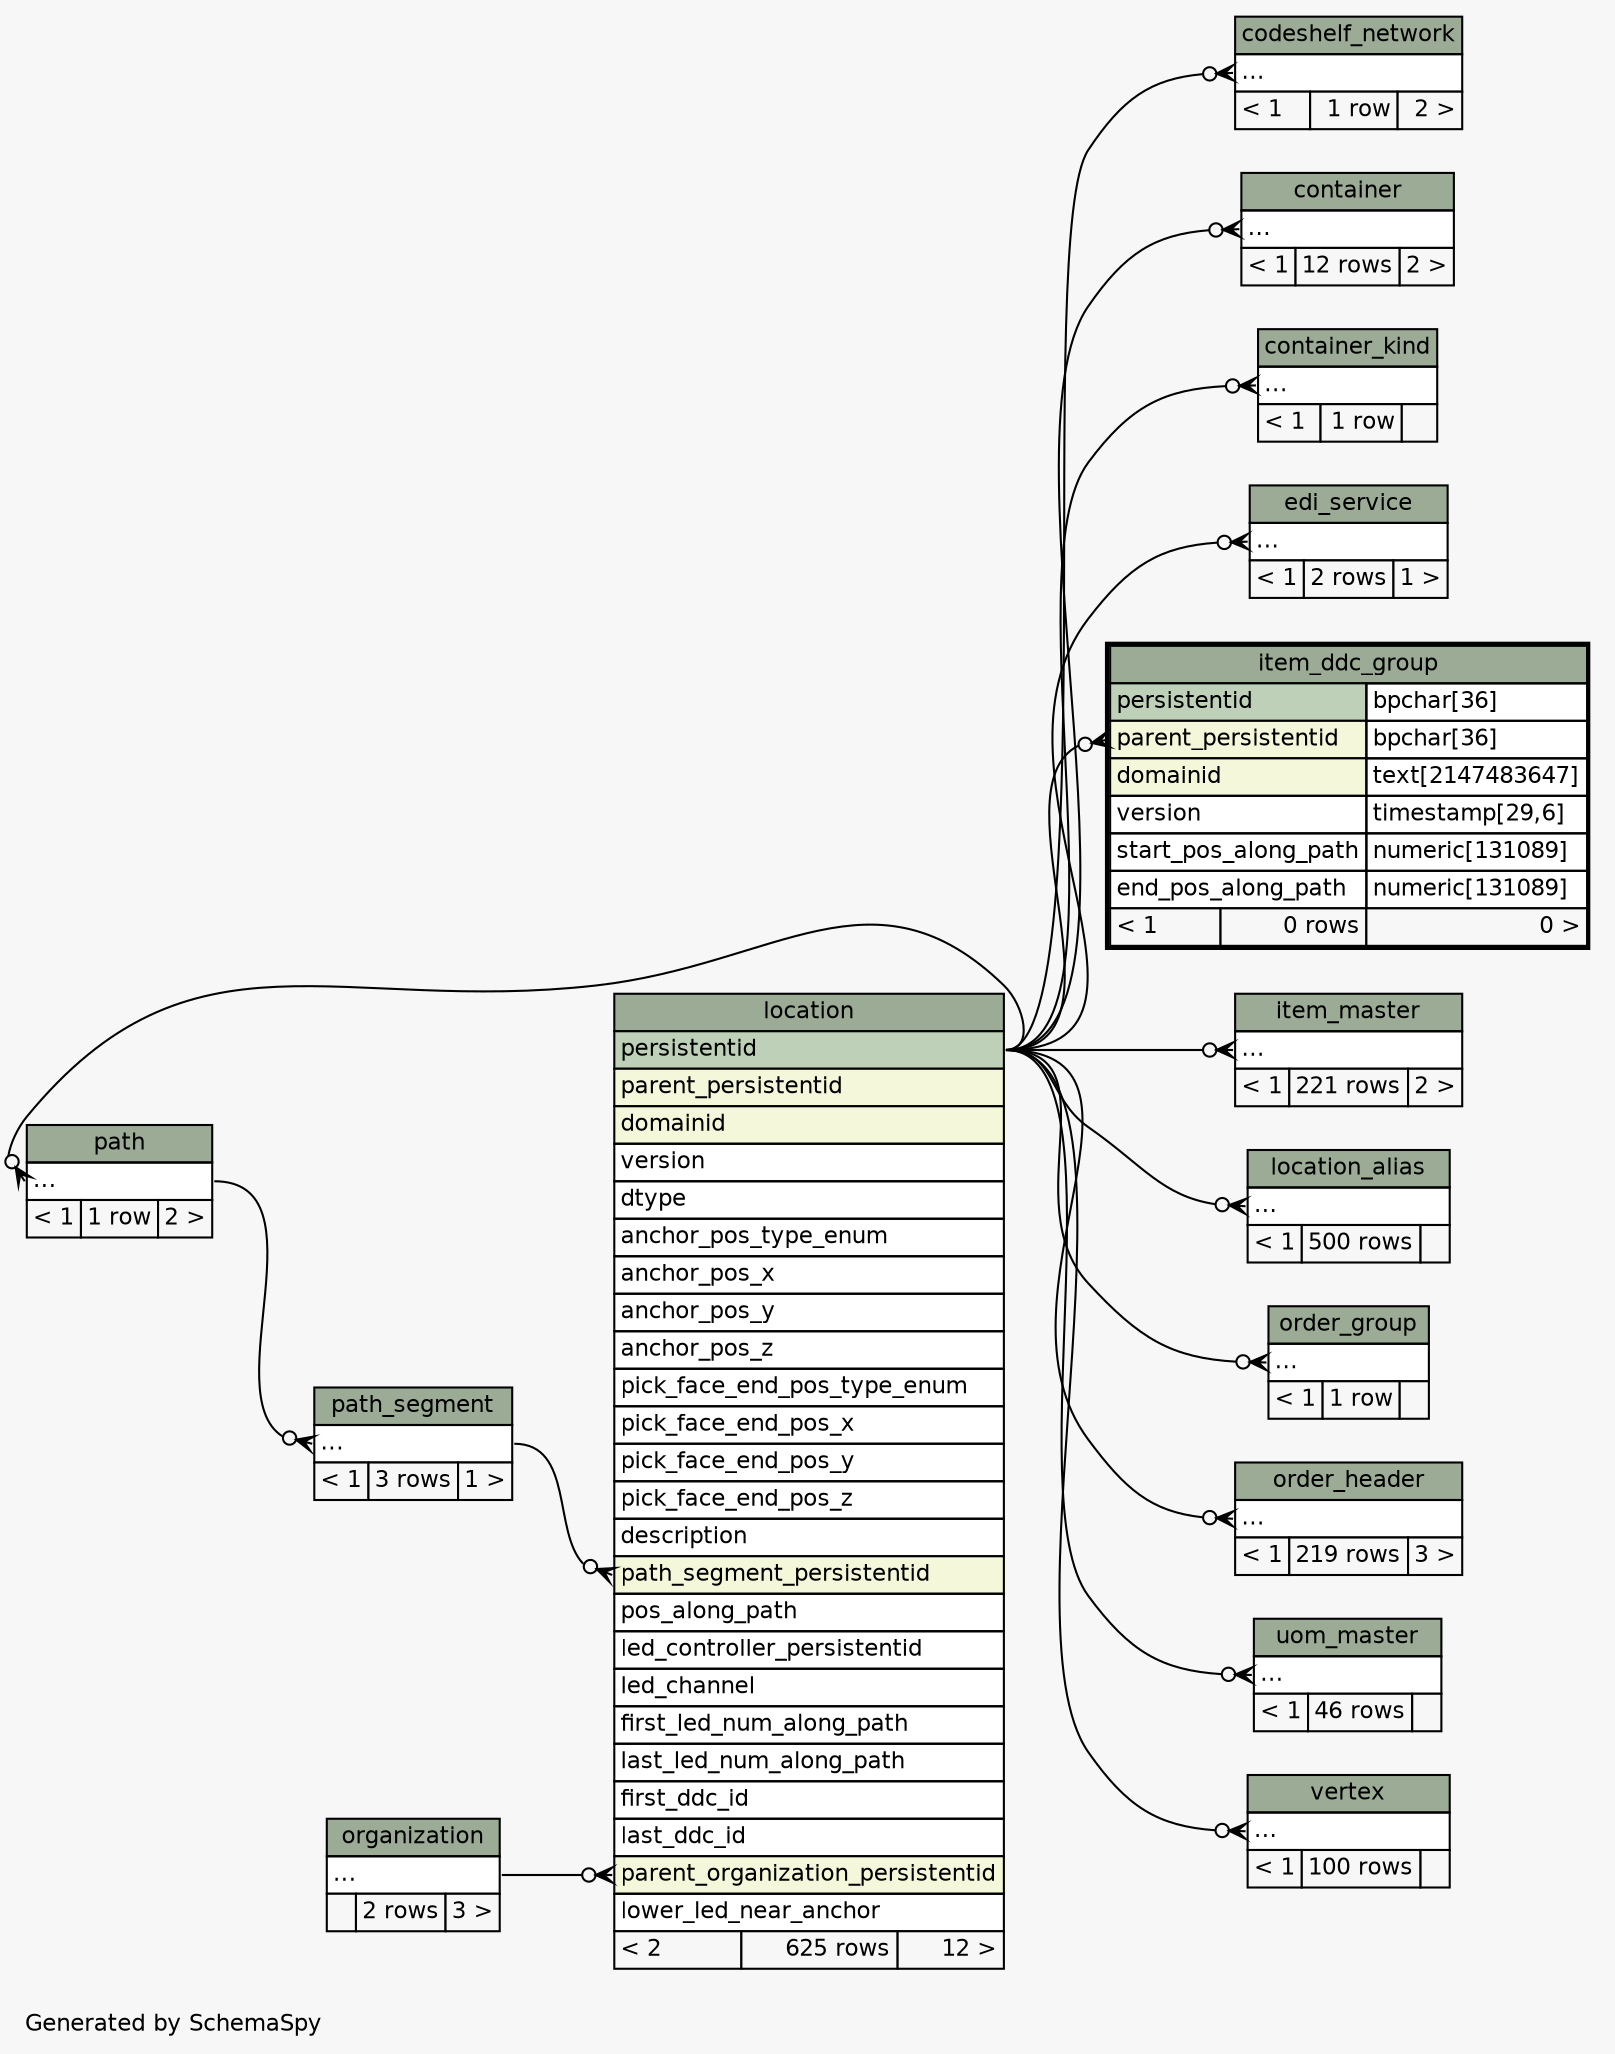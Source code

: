 // dot 2.26.0 on Linux 2.6.32-431.17.1.el6.x86_64
// SchemaSpy rev 590
digraph "twoDegreesRelationshipsDiagram" {
  graph [
    rankdir="RL"
    bgcolor="#f7f7f7"
    label="\nGenerated by SchemaSpy"
    labeljust="l"
    nodesep="0.18"
    ranksep="0.46"
    fontname="Helvetica"
    fontsize="11"
  ];
  node [
    fontname="Helvetica"
    fontsize="11"
    shape="plaintext"
  ];
  edge [
    arrowsize="0.8"
  ];
  "codeshelf_network":"elipses":w -> "location":"persistentid":e [arrowhead=none dir=back arrowtail=crowodot];
  "container":"elipses":w -> "location":"persistentid":e [arrowhead=none dir=back arrowtail=crowodot];
  "container_kind":"elipses":w -> "location":"persistentid":e [arrowhead=none dir=back arrowtail=crowodot];
  "edi_service":"elipses":w -> "location":"persistentid":e [arrowhead=none dir=back arrowtail=crowodot];
  "item_ddc_group":"parent_persistentid":w -> "location":"persistentid":e [arrowhead=none dir=back arrowtail=crowodot];
  "item_master":"elipses":w -> "location":"persistentid":e [arrowhead=none dir=back arrowtail=crowodot];
  "location":"parent_organization_persistentid":w -> "organization":"elipses":e [arrowhead=none dir=back arrowtail=crowodot];
  "location":"path_segment_persistentid":w -> "path_segment":"elipses":e [arrowhead=none dir=back arrowtail=crowodot];
  "location_alias":"elipses":w -> "location":"persistentid":e [arrowhead=none dir=back arrowtail=crowodot];
  "order_group":"elipses":w -> "location":"persistentid":e [arrowhead=none dir=back arrowtail=crowodot];
  "order_header":"elipses":w -> "location":"persistentid":e [arrowhead=none dir=back arrowtail=crowodot];
  "path":"elipses":w -> "location":"persistentid":e [arrowhead=none dir=back arrowtail=crowodot];
  "path_segment":"elipses":w -> "path":"elipses":e [arrowhead=none dir=back arrowtail=crowodot];
  "uom_master":"elipses":w -> "location":"persistentid":e [arrowhead=none dir=back arrowtail=crowodot];
  "vertex":"elipses":w -> "location":"persistentid":e [arrowhead=none dir=back arrowtail=crowodot];
  "codeshelf_network" [
    label=<
    <TABLE BORDER="0" CELLBORDER="1" CELLSPACING="0" BGCOLOR="#ffffff">
      <TR><TD COLSPAN="3" BGCOLOR="#9bab96" ALIGN="CENTER">codeshelf_network</TD></TR>
      <TR><TD PORT="elipses" COLSPAN="3" ALIGN="LEFT">...</TD></TR>
      <TR><TD ALIGN="LEFT" BGCOLOR="#f7f7f7">&lt; 1</TD><TD ALIGN="RIGHT" BGCOLOR="#f7f7f7">1 row</TD><TD ALIGN="RIGHT" BGCOLOR="#f7f7f7">2 &gt;</TD></TR>
    </TABLE>>
    URL="codeshelf_network.html"
    tooltip="codeshelf_network"
  ];
  "container" [
    label=<
    <TABLE BORDER="0" CELLBORDER="1" CELLSPACING="0" BGCOLOR="#ffffff">
      <TR><TD COLSPAN="3" BGCOLOR="#9bab96" ALIGN="CENTER">container</TD></TR>
      <TR><TD PORT="elipses" COLSPAN="3" ALIGN="LEFT">...</TD></TR>
      <TR><TD ALIGN="LEFT" BGCOLOR="#f7f7f7">&lt; 1</TD><TD ALIGN="RIGHT" BGCOLOR="#f7f7f7">12 rows</TD><TD ALIGN="RIGHT" BGCOLOR="#f7f7f7">2 &gt;</TD></TR>
    </TABLE>>
    URL="container.html"
    tooltip="container"
  ];
  "container_kind" [
    label=<
    <TABLE BORDER="0" CELLBORDER="1" CELLSPACING="0" BGCOLOR="#ffffff">
      <TR><TD COLSPAN="3" BGCOLOR="#9bab96" ALIGN="CENTER">container_kind</TD></TR>
      <TR><TD PORT="elipses" COLSPAN="3" ALIGN="LEFT">...</TD></TR>
      <TR><TD ALIGN="LEFT" BGCOLOR="#f7f7f7">&lt; 1</TD><TD ALIGN="RIGHT" BGCOLOR="#f7f7f7">1 row</TD><TD ALIGN="RIGHT" BGCOLOR="#f7f7f7">  </TD></TR>
    </TABLE>>
    URL="container_kind.html"
    tooltip="container_kind"
  ];
  "edi_service" [
    label=<
    <TABLE BORDER="0" CELLBORDER="1" CELLSPACING="0" BGCOLOR="#ffffff">
      <TR><TD COLSPAN="3" BGCOLOR="#9bab96" ALIGN="CENTER">edi_service</TD></TR>
      <TR><TD PORT="elipses" COLSPAN="3" ALIGN="LEFT">...</TD></TR>
      <TR><TD ALIGN="LEFT" BGCOLOR="#f7f7f7">&lt; 1</TD><TD ALIGN="RIGHT" BGCOLOR="#f7f7f7">2 rows</TD><TD ALIGN="RIGHT" BGCOLOR="#f7f7f7">1 &gt;</TD></TR>
    </TABLE>>
    URL="edi_service.html"
    tooltip="edi_service"
  ];
  "item_ddc_group" [
    label=<
    <TABLE BORDER="2" CELLBORDER="1" CELLSPACING="0" BGCOLOR="#ffffff">
      <TR><TD COLSPAN="3" BGCOLOR="#9bab96" ALIGN="CENTER">item_ddc_group</TD></TR>
      <TR><TD PORT="persistentid" COLSPAN="2" BGCOLOR="#bed1b8" ALIGN="LEFT">persistentid</TD><TD PORT="persistentid.type" ALIGN="LEFT">bpchar[36]</TD></TR>
      <TR><TD PORT="parent_persistentid" COLSPAN="2" BGCOLOR="#f4f7da" ALIGN="LEFT">parent_persistentid</TD><TD PORT="parent_persistentid.type" ALIGN="LEFT">bpchar[36]</TD></TR>
      <TR><TD PORT="domainid" COLSPAN="2" BGCOLOR="#f4f7da" ALIGN="LEFT">domainid</TD><TD PORT="domainid.type" ALIGN="LEFT">text[2147483647]</TD></TR>
      <TR><TD PORT="version" COLSPAN="2" ALIGN="LEFT">version</TD><TD PORT="version.type" ALIGN="LEFT">timestamp[29,6]</TD></TR>
      <TR><TD PORT="start_pos_along_path" COLSPAN="2" ALIGN="LEFT">start_pos_along_path</TD><TD PORT="start_pos_along_path.type" ALIGN="LEFT">numeric[131089]</TD></TR>
      <TR><TD PORT="end_pos_along_path" COLSPAN="2" ALIGN="LEFT">end_pos_along_path</TD><TD PORT="end_pos_along_path.type" ALIGN="LEFT">numeric[131089]</TD></TR>
      <TR><TD ALIGN="LEFT" BGCOLOR="#f7f7f7">&lt; 1</TD><TD ALIGN="RIGHT" BGCOLOR="#f7f7f7">0 rows</TD><TD ALIGN="RIGHT" BGCOLOR="#f7f7f7">0 &gt;</TD></TR>
    </TABLE>>
    URL="item_ddc_group.html"
    tooltip="item_ddc_group"
  ];
  "item_master" [
    label=<
    <TABLE BORDER="0" CELLBORDER="1" CELLSPACING="0" BGCOLOR="#ffffff">
      <TR><TD COLSPAN="3" BGCOLOR="#9bab96" ALIGN="CENTER">item_master</TD></TR>
      <TR><TD PORT="elipses" COLSPAN="3" ALIGN="LEFT">...</TD></TR>
      <TR><TD ALIGN="LEFT" BGCOLOR="#f7f7f7">&lt; 1</TD><TD ALIGN="RIGHT" BGCOLOR="#f7f7f7">221 rows</TD><TD ALIGN="RIGHT" BGCOLOR="#f7f7f7">2 &gt;</TD></TR>
    </TABLE>>
    URL="item_master.html"
    tooltip="item_master"
  ];
  "location" [
    label=<
    <TABLE BORDER="0" CELLBORDER="1" CELLSPACING="0" BGCOLOR="#ffffff">
      <TR><TD COLSPAN="3" BGCOLOR="#9bab96" ALIGN="CENTER">location</TD></TR>
      <TR><TD PORT="persistentid" COLSPAN="3" BGCOLOR="#bed1b8" ALIGN="LEFT">persistentid</TD></TR>
      <TR><TD PORT="parent_persistentid" COLSPAN="3" BGCOLOR="#f4f7da" ALIGN="LEFT">parent_persistentid</TD></TR>
      <TR><TD PORT="domainid" COLSPAN="3" BGCOLOR="#f4f7da" ALIGN="LEFT">domainid</TD></TR>
      <TR><TD PORT="version" COLSPAN="3" ALIGN="LEFT">version</TD></TR>
      <TR><TD PORT="dtype" COLSPAN="3" ALIGN="LEFT">dtype</TD></TR>
      <TR><TD PORT="anchor_pos_type_enum" COLSPAN="3" ALIGN="LEFT">anchor_pos_type_enum</TD></TR>
      <TR><TD PORT="anchor_pos_x" COLSPAN="3" ALIGN="LEFT">anchor_pos_x</TD></TR>
      <TR><TD PORT="anchor_pos_y" COLSPAN="3" ALIGN="LEFT">anchor_pos_y</TD></TR>
      <TR><TD PORT="anchor_pos_z" COLSPAN="3" ALIGN="LEFT">anchor_pos_z</TD></TR>
      <TR><TD PORT="pick_face_end_pos_type_enum" COLSPAN="3" ALIGN="LEFT">pick_face_end_pos_type_enum</TD></TR>
      <TR><TD PORT="pick_face_end_pos_x" COLSPAN="3" ALIGN="LEFT">pick_face_end_pos_x</TD></TR>
      <TR><TD PORT="pick_face_end_pos_y" COLSPAN="3" ALIGN="LEFT">pick_face_end_pos_y</TD></TR>
      <TR><TD PORT="pick_face_end_pos_z" COLSPAN="3" ALIGN="LEFT">pick_face_end_pos_z</TD></TR>
      <TR><TD PORT="description" COLSPAN="3" ALIGN="LEFT">description</TD></TR>
      <TR><TD PORT="path_segment_persistentid" COLSPAN="3" BGCOLOR="#f4f7da" ALIGN="LEFT">path_segment_persistentid</TD></TR>
      <TR><TD PORT="pos_along_path" COLSPAN="3" ALIGN="LEFT">pos_along_path</TD></TR>
      <TR><TD PORT="led_controller_persistentid" COLSPAN="3" ALIGN="LEFT">led_controller_persistentid</TD></TR>
      <TR><TD PORT="led_channel" COLSPAN="3" ALIGN="LEFT">led_channel</TD></TR>
      <TR><TD PORT="first_led_num_along_path" COLSPAN="3" ALIGN="LEFT">first_led_num_along_path</TD></TR>
      <TR><TD PORT="last_led_num_along_path" COLSPAN="3" ALIGN="LEFT">last_led_num_along_path</TD></TR>
      <TR><TD PORT="first_ddc_id" COLSPAN="3" ALIGN="LEFT">first_ddc_id</TD></TR>
      <TR><TD PORT="last_ddc_id" COLSPAN="3" ALIGN="LEFT">last_ddc_id</TD></TR>
      <TR><TD PORT="parent_organization_persistentid" COLSPAN="3" BGCOLOR="#f4f7da" ALIGN="LEFT">parent_organization_persistentid</TD></TR>
      <TR><TD PORT="lower_led_near_anchor" COLSPAN="3" ALIGN="LEFT">lower_led_near_anchor</TD></TR>
      <TR><TD ALIGN="LEFT" BGCOLOR="#f7f7f7">&lt; 2</TD><TD ALIGN="RIGHT" BGCOLOR="#f7f7f7">625 rows</TD><TD ALIGN="RIGHT" BGCOLOR="#f7f7f7">12 &gt;</TD></TR>
    </TABLE>>
    URL="location.html"
    tooltip="location"
  ];
  "location_alias" [
    label=<
    <TABLE BORDER="0" CELLBORDER="1" CELLSPACING="0" BGCOLOR="#ffffff">
      <TR><TD COLSPAN="3" BGCOLOR="#9bab96" ALIGN="CENTER">location_alias</TD></TR>
      <TR><TD PORT="elipses" COLSPAN="3" ALIGN="LEFT">...</TD></TR>
      <TR><TD ALIGN="LEFT" BGCOLOR="#f7f7f7">&lt; 1</TD><TD ALIGN="RIGHT" BGCOLOR="#f7f7f7">500 rows</TD><TD ALIGN="RIGHT" BGCOLOR="#f7f7f7">  </TD></TR>
    </TABLE>>
    URL="location_alias.html"
    tooltip="location_alias"
  ];
  "order_group" [
    label=<
    <TABLE BORDER="0" CELLBORDER="1" CELLSPACING="0" BGCOLOR="#ffffff">
      <TR><TD COLSPAN="3" BGCOLOR="#9bab96" ALIGN="CENTER">order_group</TD></TR>
      <TR><TD PORT="elipses" COLSPAN="3" ALIGN="LEFT">...</TD></TR>
      <TR><TD ALIGN="LEFT" BGCOLOR="#f7f7f7">&lt; 1</TD><TD ALIGN="RIGHT" BGCOLOR="#f7f7f7">1 row</TD><TD ALIGN="RIGHT" BGCOLOR="#f7f7f7">  </TD></TR>
    </TABLE>>
    URL="order_group.html"
    tooltip="order_group"
  ];
  "order_header" [
    label=<
    <TABLE BORDER="0" CELLBORDER="1" CELLSPACING="0" BGCOLOR="#ffffff">
      <TR><TD COLSPAN="3" BGCOLOR="#9bab96" ALIGN="CENTER">order_header</TD></TR>
      <TR><TD PORT="elipses" COLSPAN="3" ALIGN="LEFT">...</TD></TR>
      <TR><TD ALIGN="LEFT" BGCOLOR="#f7f7f7">&lt; 1</TD><TD ALIGN="RIGHT" BGCOLOR="#f7f7f7">219 rows</TD><TD ALIGN="RIGHT" BGCOLOR="#f7f7f7">3 &gt;</TD></TR>
    </TABLE>>
    URL="order_header.html"
    tooltip="order_header"
  ];
  "organization" [
    label=<
    <TABLE BORDER="0" CELLBORDER="1" CELLSPACING="0" BGCOLOR="#ffffff">
      <TR><TD COLSPAN="3" BGCOLOR="#9bab96" ALIGN="CENTER">organization</TD></TR>
      <TR><TD PORT="elipses" COLSPAN="3" ALIGN="LEFT">...</TD></TR>
      <TR><TD ALIGN="LEFT" BGCOLOR="#f7f7f7">  </TD><TD ALIGN="RIGHT" BGCOLOR="#f7f7f7">2 rows</TD><TD ALIGN="RIGHT" BGCOLOR="#f7f7f7">3 &gt;</TD></TR>
    </TABLE>>
    URL="organization.html"
    tooltip="organization"
  ];
  "path" [
    label=<
    <TABLE BORDER="0" CELLBORDER="1" CELLSPACING="0" BGCOLOR="#ffffff">
      <TR><TD COLSPAN="3" BGCOLOR="#9bab96" ALIGN="CENTER">path</TD></TR>
      <TR><TD PORT="elipses" COLSPAN="3" ALIGN="LEFT">...</TD></TR>
      <TR><TD ALIGN="LEFT" BGCOLOR="#f7f7f7">&lt; 1</TD><TD ALIGN="RIGHT" BGCOLOR="#f7f7f7">1 row</TD><TD ALIGN="RIGHT" BGCOLOR="#f7f7f7">2 &gt;</TD></TR>
    </TABLE>>
    URL="path.html"
    tooltip="path"
  ];
  "path_segment" [
    label=<
    <TABLE BORDER="0" CELLBORDER="1" CELLSPACING="0" BGCOLOR="#ffffff">
      <TR><TD COLSPAN="3" BGCOLOR="#9bab96" ALIGN="CENTER">path_segment</TD></TR>
      <TR><TD PORT="elipses" COLSPAN="3" ALIGN="LEFT">...</TD></TR>
      <TR><TD ALIGN="LEFT" BGCOLOR="#f7f7f7">&lt; 1</TD><TD ALIGN="RIGHT" BGCOLOR="#f7f7f7">3 rows</TD><TD ALIGN="RIGHT" BGCOLOR="#f7f7f7">1 &gt;</TD></TR>
    </TABLE>>
    URL="path_segment.html"
    tooltip="path_segment"
  ];
  "uom_master" [
    label=<
    <TABLE BORDER="0" CELLBORDER="1" CELLSPACING="0" BGCOLOR="#ffffff">
      <TR><TD COLSPAN="3" BGCOLOR="#9bab96" ALIGN="CENTER">uom_master</TD></TR>
      <TR><TD PORT="elipses" COLSPAN="3" ALIGN="LEFT">...</TD></TR>
      <TR><TD ALIGN="LEFT" BGCOLOR="#f7f7f7">&lt; 1</TD><TD ALIGN="RIGHT" BGCOLOR="#f7f7f7">46 rows</TD><TD ALIGN="RIGHT" BGCOLOR="#f7f7f7">  </TD></TR>
    </TABLE>>
    URL="uom_master.html"
    tooltip="uom_master"
  ];
  "vertex" [
    label=<
    <TABLE BORDER="0" CELLBORDER="1" CELLSPACING="0" BGCOLOR="#ffffff">
      <TR><TD COLSPAN="3" BGCOLOR="#9bab96" ALIGN="CENTER">vertex</TD></TR>
      <TR><TD PORT="elipses" COLSPAN="3" ALIGN="LEFT">...</TD></TR>
      <TR><TD ALIGN="LEFT" BGCOLOR="#f7f7f7">&lt; 1</TD><TD ALIGN="RIGHT" BGCOLOR="#f7f7f7">100 rows</TD><TD ALIGN="RIGHT" BGCOLOR="#f7f7f7">  </TD></TR>
    </TABLE>>
    URL="vertex.html"
    tooltip="vertex"
  ];
}

